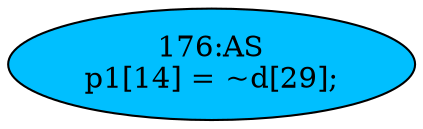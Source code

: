 strict digraph "" {
	node [label="\N"];
	"176:AS"	 [ast="<pyverilog.vparser.ast.Assign object at 0x7f40783b4a50>",
		def_var="['p1']",
		fillcolor=deepskyblue,
		label="176:AS
p1[14] = ~d[29];",
		statements="[]",
		style=filled,
		typ=Assign,
		use_var="['d']"];
}
